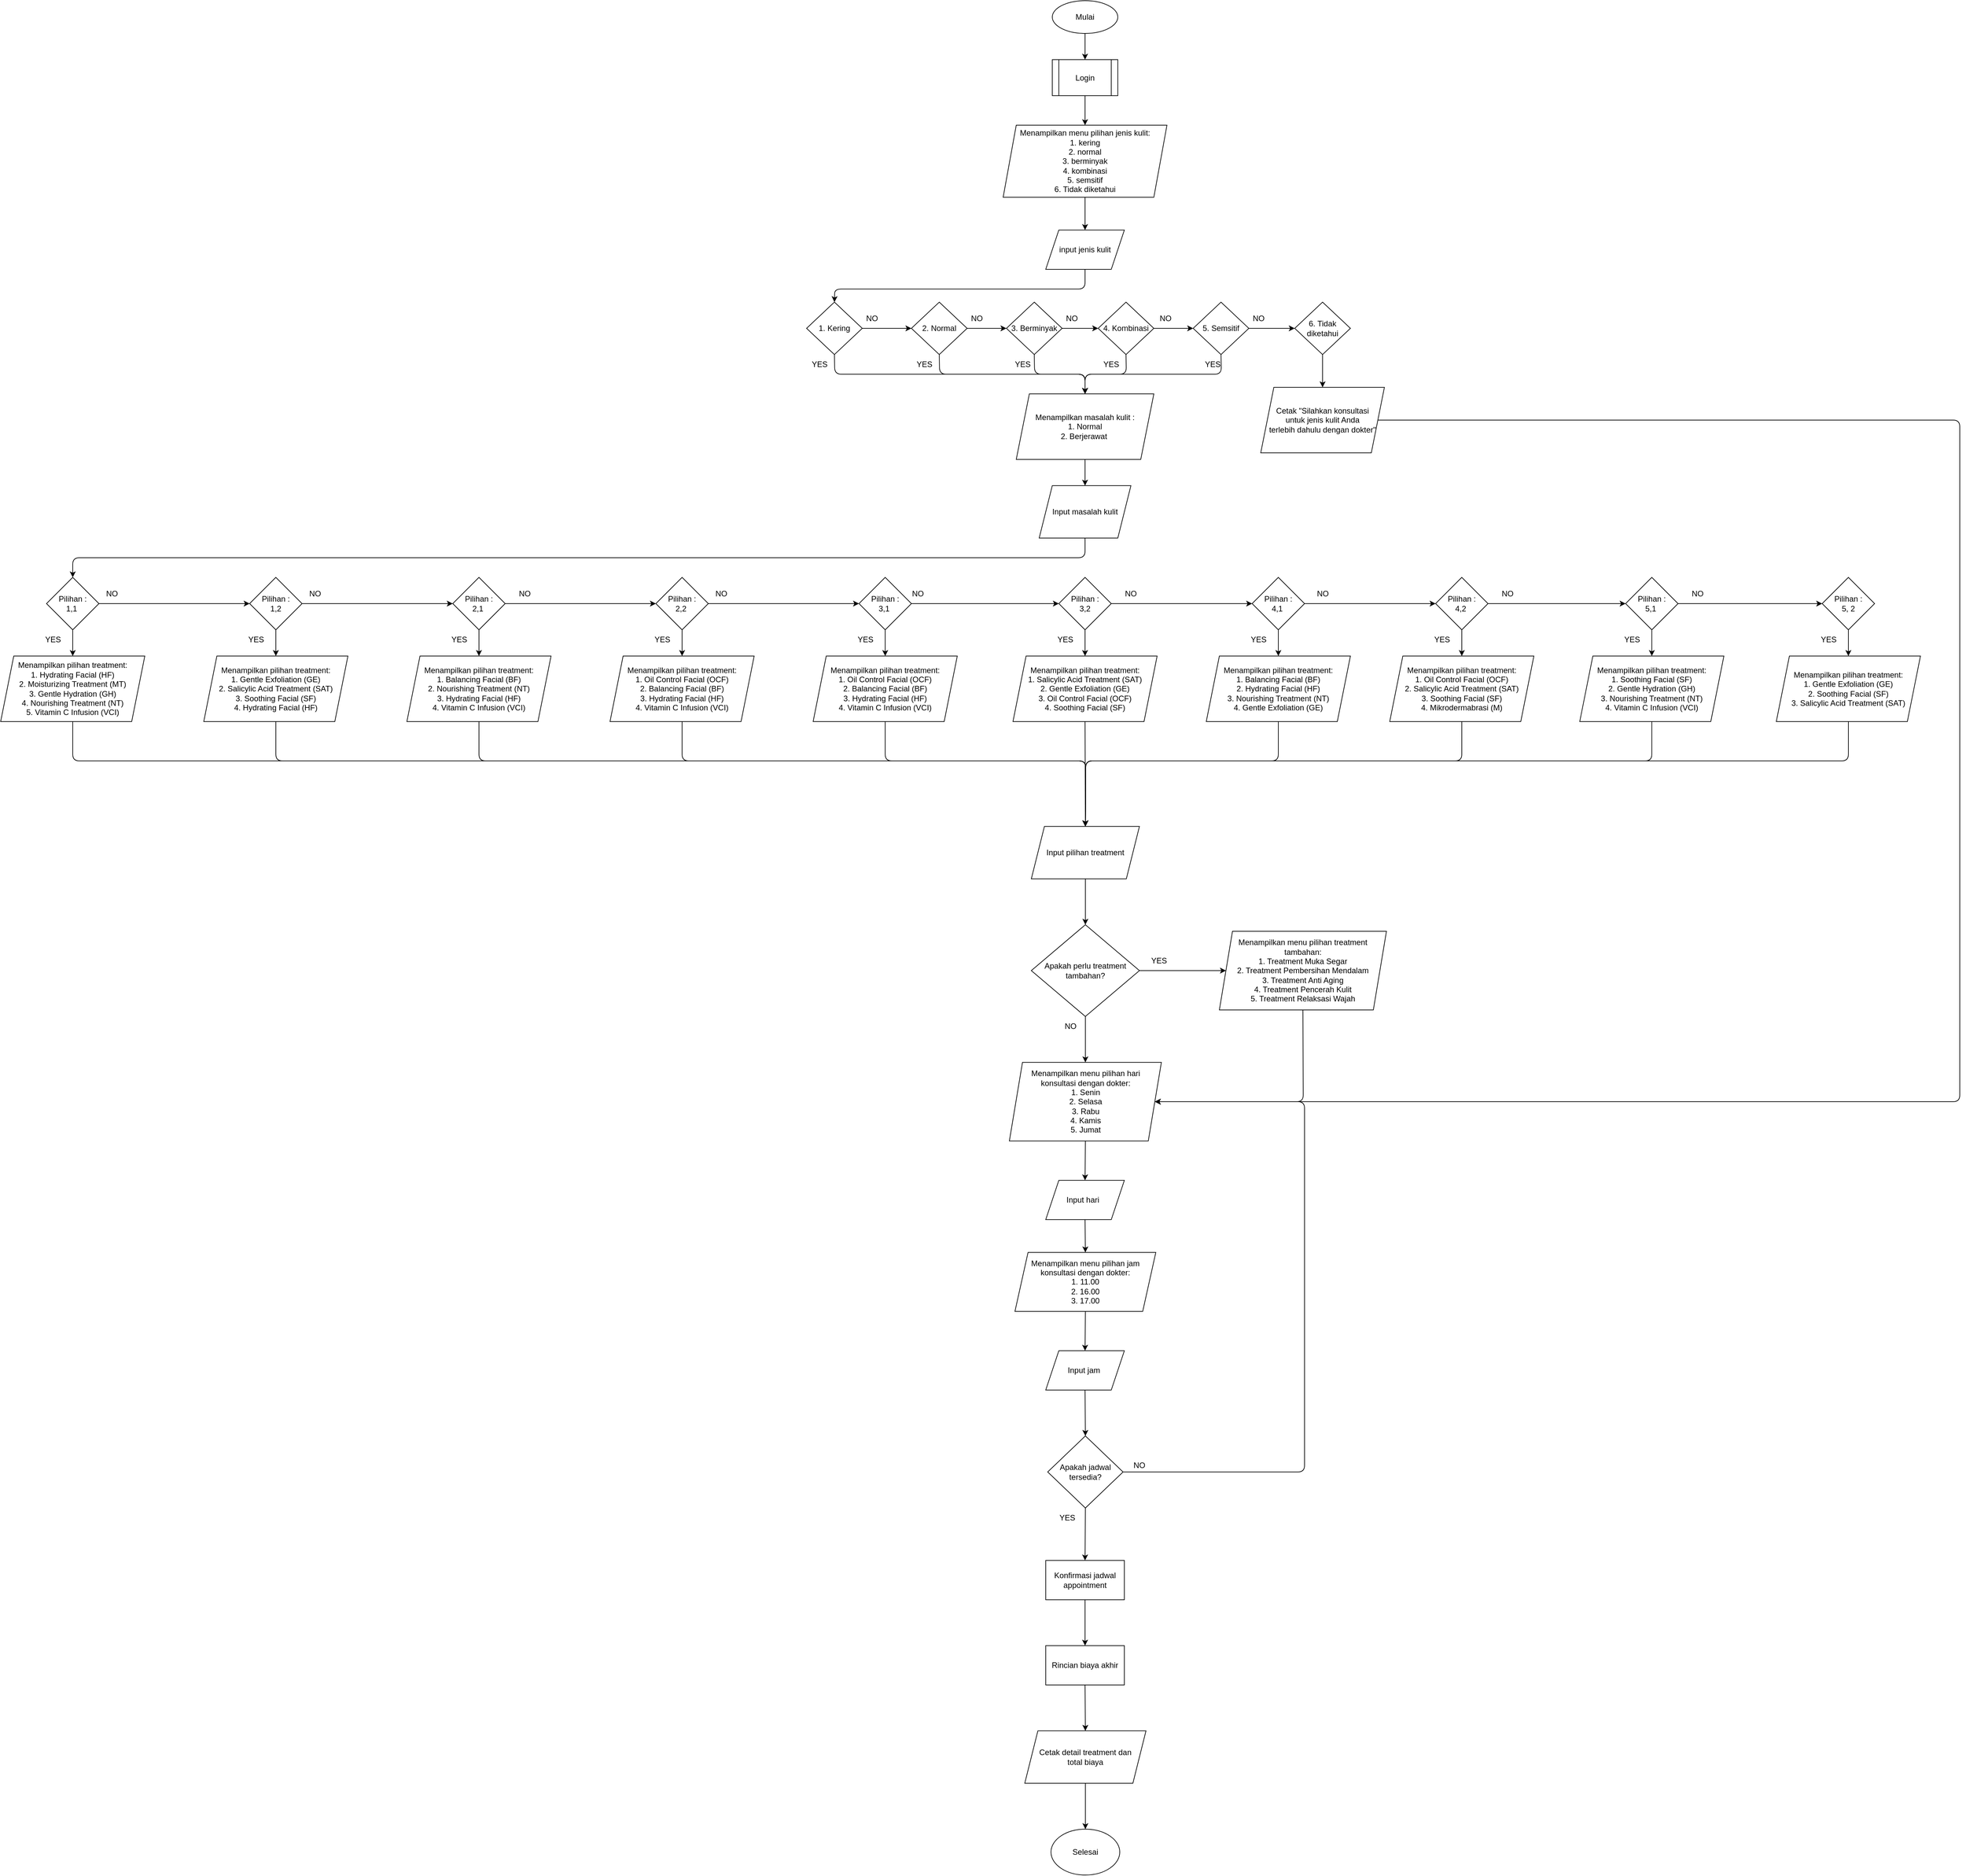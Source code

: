 <mxfile>
    <diagram id="M2xDNIhOBhWgQVgV__6K" name="Page-1">
        <mxGraphModel dx="3080" dy="1726" grid="1" gridSize="10" guides="1" tooltips="1" connect="1" arrows="1" fold="1" page="1" pageScale="1" pageWidth="850" pageHeight="1100" math="0" shadow="0">
            <root>
                <mxCell id="0"/>
                <mxCell id="1" parent="0"/>
                <mxCell id="46" style="edgeStyle=none;html=1;exitX=0.5;exitY=1;exitDx=0;exitDy=0;entryX=0.5;entryY=0;entryDx=0;entryDy=0;" edge="1" parent="1" source="3" target="6">
                    <mxGeometry relative="1" as="geometry"/>
                </mxCell>
                <mxCell id="3" value="Mulai" style="ellipse;whiteSpace=wrap;html=1;" parent="1" vertex="1">
                    <mxGeometry x="375" y="-1080" width="100" height="50" as="geometry"/>
                </mxCell>
                <mxCell id="47" style="edgeStyle=none;html=1;exitX=0.5;exitY=1;exitDx=0;exitDy=0;entryX=0.5;entryY=0;entryDx=0;entryDy=0;" edge="1" parent="1" source="6" target="8">
                    <mxGeometry relative="1" as="geometry"/>
                </mxCell>
                <mxCell id="6" value="Login" style="shape=process;whiteSpace=wrap;html=1;backgroundOutline=1;" parent="1" vertex="1">
                    <mxGeometry x="375" y="-990" width="100" height="55" as="geometry"/>
                </mxCell>
                <mxCell id="48" style="edgeStyle=none;html=1;exitX=0.5;exitY=1;exitDx=0;exitDy=0;entryX=0.5;entryY=0;entryDx=0;entryDy=0;" edge="1" parent="1" source="8" target="10">
                    <mxGeometry relative="1" as="geometry"/>
                </mxCell>
                <mxCell id="8" value="Menampilkan menu pilihan jenis kulit:&lt;br&gt;1. kering&lt;br&gt;2. normal&lt;br&gt;3. berminyak&lt;br&gt;4. kombinasi&lt;br&gt;5. semsitif&lt;br&gt;6. Tidak diketahui" style="shape=parallelogram;perimeter=parallelogramPerimeter;whiteSpace=wrap;html=1;fixedSize=1;" parent="1" vertex="1">
                    <mxGeometry x="300" y="-890" width="250" height="110" as="geometry"/>
                </mxCell>
                <mxCell id="102" style="edgeStyle=none;html=1;exitX=0.5;exitY=1;exitDx=0;exitDy=0;entryX=0.5;entryY=0;entryDx=0;entryDy=0;" edge="1" parent="1" source="10" target="100">
                    <mxGeometry relative="1" as="geometry">
                        <Array as="points">
                            <mxPoint x="425" y="-640"/>
                            <mxPoint x="43" y="-640"/>
                        </Array>
                    </mxGeometry>
                </mxCell>
                <mxCell id="10" value="input jenis kulit" style="shape=parallelogram;perimeter=parallelogramPerimeter;whiteSpace=wrap;html=1;fixedSize=1;" parent="1" vertex="1">
                    <mxGeometry x="365" y="-730" width="120" height="60" as="geometry"/>
                </mxCell>
                <mxCell id="50" style="edgeStyle=none;html=1;exitX=0.5;exitY=1;exitDx=0;exitDy=0;entryX=0.5;entryY=0;entryDx=0;entryDy=0;" edge="1" parent="1" source="12" target="13">
                    <mxGeometry relative="1" as="geometry"/>
                </mxCell>
                <mxCell id="12" value="Menampilkan masalah kulit :&lt;br&gt;1. Normal&lt;br&gt;2. Berjerawat&amp;nbsp;" style="shape=parallelogram;perimeter=parallelogramPerimeter;whiteSpace=wrap;html=1;fixedSize=1;" parent="1" vertex="1">
                    <mxGeometry x="320" y="-480" width="210" height="100" as="geometry"/>
                </mxCell>
                <mxCell id="30" style="edgeStyle=none;html=1;exitX=0.5;exitY=1;exitDx=0;exitDy=0;entryX=0.5;entryY=0;entryDx=0;entryDy=0;" parent="1" source="13" target="15" edge="1">
                    <mxGeometry relative="1" as="geometry">
                        <Array as="points">
                            <mxPoint x="425" y="-230"/>
                            <mxPoint x="-1120" y="-230"/>
                        </Array>
                    </mxGeometry>
                </mxCell>
                <mxCell id="13" value="Input masalah kulit" style="shape=parallelogram;perimeter=parallelogramPerimeter;whiteSpace=wrap;html=1;fixedSize=1;" parent="1" vertex="1">
                    <mxGeometry x="355" y="-340" width="140" height="80" as="geometry"/>
                </mxCell>
                <mxCell id="54" style="edgeStyle=none;html=1;exitX=0.5;exitY=1;exitDx=0;exitDy=0;entryX=0.5;entryY=0;entryDx=0;entryDy=0;" edge="1" parent="1" source="15" target="51">
                    <mxGeometry relative="1" as="geometry"/>
                </mxCell>
                <mxCell id="87" style="edgeStyle=none;html=1;exitX=1;exitY=0.5;exitDx=0;exitDy=0;entryX=0;entryY=0.5;entryDx=0;entryDy=0;" edge="1" parent="1" source="15" target="16">
                    <mxGeometry relative="1" as="geometry"/>
                </mxCell>
                <mxCell id="15" value="Pilihan :&lt;br&gt;1,1&amp;nbsp;" style="rhombus;whiteSpace=wrap;html=1;" parent="1" vertex="1">
                    <mxGeometry x="-1160" y="-200" width="80" height="80" as="geometry"/>
                </mxCell>
                <mxCell id="55" style="edgeStyle=none;html=1;exitX=0.5;exitY=1;exitDx=0;exitDy=0;entryX=0.5;entryY=0;entryDx=0;entryDy=0;" edge="1" parent="1" source="16" target="52">
                    <mxGeometry relative="1" as="geometry"/>
                </mxCell>
                <mxCell id="88" style="edgeStyle=none;html=1;exitX=1;exitY=0.5;exitDx=0;exitDy=0;entryX=0;entryY=0.5;entryDx=0;entryDy=0;" edge="1" parent="1" source="16" target="17">
                    <mxGeometry relative="1" as="geometry"/>
                </mxCell>
                <mxCell id="16" value="Pilihan :&lt;br&gt;1,2" style="rhombus;whiteSpace=wrap;html=1;" parent="1" vertex="1">
                    <mxGeometry x="-850" y="-200" width="80" height="80" as="geometry"/>
                </mxCell>
                <mxCell id="56" style="edgeStyle=none;html=1;exitX=0.5;exitY=1;exitDx=0;exitDy=0;entryX=0.5;entryY=0;entryDx=0;entryDy=0;" edge="1" parent="1" source="17" target="53">
                    <mxGeometry relative="1" as="geometry"/>
                </mxCell>
                <mxCell id="89" style="edgeStyle=none;html=1;exitX=1;exitY=0.5;exitDx=0;exitDy=0;entryX=0;entryY=0.5;entryDx=0;entryDy=0;" edge="1" parent="1" source="17" target="18">
                    <mxGeometry relative="1" as="geometry"/>
                </mxCell>
                <mxCell id="17" value="Pilihan :&lt;br&gt;2,1&amp;nbsp;" style="rhombus;whiteSpace=wrap;html=1;" parent="1" vertex="1">
                    <mxGeometry x="-540" y="-200" width="80" height="80" as="geometry"/>
                </mxCell>
                <mxCell id="58" style="edgeStyle=none;html=1;exitX=0.5;exitY=1;exitDx=0;exitDy=0;entryX=0.5;entryY=0;entryDx=0;entryDy=0;" edge="1" parent="1" source="18" target="57">
                    <mxGeometry relative="1" as="geometry"/>
                </mxCell>
                <mxCell id="90" style="edgeStyle=none;html=1;exitX=1;exitY=0.5;exitDx=0;exitDy=0;entryX=0;entryY=0.5;entryDx=0;entryDy=0;" edge="1" parent="1" source="18" target="19">
                    <mxGeometry relative="1" as="geometry"/>
                </mxCell>
                <mxCell id="18" value="Pilihan :&lt;br&gt;2,2&amp;nbsp;" style="rhombus;whiteSpace=wrap;html=1;" parent="1" vertex="1">
                    <mxGeometry x="-230" y="-200" width="80" height="80" as="geometry"/>
                </mxCell>
                <mxCell id="60" style="edgeStyle=none;html=1;exitX=0.5;exitY=1;exitDx=0;exitDy=0;entryX=0.5;entryY=0;entryDx=0;entryDy=0;" edge="1" parent="1" source="19" target="59">
                    <mxGeometry relative="1" as="geometry"/>
                </mxCell>
                <mxCell id="91" style="edgeStyle=none;html=1;exitX=1;exitY=0.5;exitDx=0;exitDy=0;entryX=0;entryY=0.5;entryDx=0;entryDy=0;" edge="1" parent="1" source="19" target="20">
                    <mxGeometry relative="1" as="geometry"/>
                </mxCell>
                <mxCell id="19" value="Pilihan :&lt;br&gt;3,1&amp;nbsp;" style="rhombus;whiteSpace=wrap;html=1;" parent="1" vertex="1">
                    <mxGeometry x="80" y="-200" width="80" height="80" as="geometry"/>
                </mxCell>
                <mxCell id="64" style="edgeStyle=none;html=1;exitX=0.5;exitY=1;exitDx=0;exitDy=0;entryX=0.5;entryY=0;entryDx=0;entryDy=0;" edge="1" parent="1" source="21" target="63">
                    <mxGeometry relative="1" as="geometry"/>
                </mxCell>
                <mxCell id="93" style="edgeStyle=none;html=1;exitX=1;exitY=0.5;exitDx=0;exitDy=0;entryX=0;entryY=0.5;entryDx=0;entryDy=0;" edge="1" parent="1" source="21" target="22">
                    <mxGeometry relative="1" as="geometry"/>
                </mxCell>
                <mxCell id="21" value="Pilihan :&lt;br&gt;4,1&amp;nbsp;" style="rhombus;whiteSpace=wrap;html=1;" parent="1" vertex="1">
                    <mxGeometry x="680" y="-200" width="80" height="80" as="geometry"/>
                </mxCell>
                <mxCell id="72" style="edgeStyle=none;html=1;exitX=0.5;exitY=1;exitDx=0;exitDy=0;entryX=0.5;entryY=0;entryDx=0;entryDy=0;" edge="1" parent="1" source="22" target="67">
                    <mxGeometry relative="1" as="geometry"/>
                </mxCell>
                <mxCell id="94" style="edgeStyle=none;html=1;exitX=1;exitY=0.5;exitDx=0;exitDy=0;entryX=0;entryY=0.5;entryDx=0;entryDy=0;" edge="1" parent="1" source="22" target="65">
                    <mxGeometry relative="1" as="geometry"/>
                </mxCell>
                <mxCell id="22" value="Pilihan :&lt;br&gt;4,2&amp;nbsp;" style="rhombus;whiteSpace=wrap;html=1;" parent="1" vertex="1">
                    <mxGeometry x="960" y="-200" width="80" height="80" as="geometry"/>
                </mxCell>
                <mxCell id="62" style="edgeStyle=none;html=1;exitX=0.5;exitY=1;exitDx=0;exitDy=0;entryX=0.5;entryY=0;entryDx=0;entryDy=0;" edge="1" parent="1" source="20" target="61">
                    <mxGeometry relative="1" as="geometry"/>
                </mxCell>
                <mxCell id="92" style="edgeStyle=none;html=1;exitX=1;exitY=0.5;exitDx=0;exitDy=0;entryX=0;entryY=0.5;entryDx=0;entryDy=0;" edge="1" parent="1" source="20" target="21">
                    <mxGeometry relative="1" as="geometry"/>
                </mxCell>
                <mxCell id="20" value="Pilihan :&lt;br&gt;3,2" style="rhombus;whiteSpace=wrap;html=1;" parent="1" vertex="1">
                    <mxGeometry x="385" y="-200" width="80" height="80" as="geometry"/>
                </mxCell>
                <mxCell id="76" style="edgeStyle=none;html=1;exitX=0.5;exitY=1;exitDx=0;exitDy=0;entryX=0.5;entryY=0;entryDx=0;entryDy=0;" edge="1" parent="1" source="51" target="75">
                    <mxGeometry relative="1" as="geometry">
                        <Array as="points">
                            <mxPoint x="-1120" y="80"/>
                            <mxPoint x="426" y="80"/>
                        </Array>
                    </mxGeometry>
                </mxCell>
                <mxCell id="51" value="Menampilkan pilihan treatment:&lt;br&gt;1. Hydrating Facial (HF)&lt;br&gt;2. Moisturizing Treatment (MT)&lt;br&gt;3. Gentle Hydration (GH)&lt;br&gt;4. Nourishing Treatment (NT)&lt;br&gt;5. Vitamin C Infusion (VCI)" style="shape=parallelogram;perimeter=parallelogramPerimeter;whiteSpace=wrap;html=1;fixedSize=1;" vertex="1" parent="1">
                    <mxGeometry x="-1230" y="-80" width="220" height="100" as="geometry"/>
                </mxCell>
                <mxCell id="77" style="edgeStyle=none;html=1;exitX=0.5;exitY=1;exitDx=0;exitDy=0;entryX=0.5;entryY=0;entryDx=0;entryDy=0;" edge="1" parent="1" source="52" target="75">
                    <mxGeometry relative="1" as="geometry">
                        <Array as="points">
                            <mxPoint x="-810" y="80"/>
                            <mxPoint x="426" y="80"/>
                        </Array>
                    </mxGeometry>
                </mxCell>
                <mxCell id="52" value="Menampilkan pilihan treatment:&lt;br&gt;1. Gentle Exfoliation (GE)&lt;br&gt;2. Salicylic Acid Treatment (SAT)&lt;br&gt;3. Soothing Facial (SF)&lt;br&gt;4. Hydrating Facial (HF)" style="shape=parallelogram;perimeter=parallelogramPerimeter;whiteSpace=wrap;html=1;fixedSize=1;" vertex="1" parent="1">
                    <mxGeometry x="-920" y="-80" width="220" height="100" as="geometry"/>
                </mxCell>
                <mxCell id="78" style="edgeStyle=none;html=1;exitX=0.5;exitY=1;exitDx=0;exitDy=0;entryX=0.5;entryY=0;entryDx=0;entryDy=0;" edge="1" parent="1" source="53" target="75">
                    <mxGeometry relative="1" as="geometry">
                        <Array as="points">
                            <mxPoint x="-500" y="80"/>
                            <mxPoint x="426" y="80"/>
                        </Array>
                    </mxGeometry>
                </mxCell>
                <mxCell id="53" value="Menampilkan pilihan treatment:&lt;br&gt;1. Balancing Facial (BF)&lt;br&gt;2. Nourishing Treatment (NT)&lt;br&gt;3. Hydrating Facial (HF)&lt;br&gt;4. Vitamin C Infusion (VCI)" style="shape=parallelogram;perimeter=parallelogramPerimeter;whiteSpace=wrap;html=1;fixedSize=1;" vertex="1" parent="1">
                    <mxGeometry x="-610" y="-80" width="220" height="100" as="geometry"/>
                </mxCell>
                <mxCell id="79" style="edgeStyle=none;html=1;exitX=0.5;exitY=1;exitDx=0;exitDy=0;entryX=0.5;entryY=0;entryDx=0;entryDy=0;" edge="1" parent="1" source="57" target="75">
                    <mxGeometry relative="1" as="geometry">
                        <Array as="points">
                            <mxPoint x="-190" y="80"/>
                            <mxPoint x="426" y="80"/>
                        </Array>
                    </mxGeometry>
                </mxCell>
                <mxCell id="57" value="Menampilkan pilihan treatment:&lt;br&gt;1. Oil Control Facial (OCF)&lt;br&gt;2. Balancing Facial (BF)&lt;br&gt;3. Hydrating Facial (HF)&lt;br&gt;4. Vitamin C Infusion (VCI)" style="shape=parallelogram;perimeter=parallelogramPerimeter;whiteSpace=wrap;html=1;fixedSize=1;" vertex="1" parent="1">
                    <mxGeometry x="-300" y="-80" width="220" height="100" as="geometry"/>
                </mxCell>
                <mxCell id="80" style="edgeStyle=none;html=1;exitX=0.5;exitY=1;exitDx=0;exitDy=0;entryX=0.5;entryY=0;entryDx=0;entryDy=0;" edge="1" parent="1" source="59" target="75">
                    <mxGeometry relative="1" as="geometry">
                        <Array as="points">
                            <mxPoint x="120" y="80"/>
                            <mxPoint x="426" y="80"/>
                        </Array>
                    </mxGeometry>
                </mxCell>
                <mxCell id="59" value="Menampilkan pilihan treatment:&lt;br&gt;1. Oil Control Facial (OCF)&lt;br&gt;2. Balancing Facial (BF)&lt;br&gt;3. Hydrating Facial (HF)&lt;br&gt;4. Vitamin C Infusion (VCI)" style="shape=parallelogram;perimeter=parallelogramPerimeter;whiteSpace=wrap;html=1;fixedSize=1;" vertex="1" parent="1">
                    <mxGeometry x="10" y="-80" width="220" height="100" as="geometry"/>
                </mxCell>
                <mxCell id="81" style="edgeStyle=none;html=1;exitX=0.5;exitY=1;exitDx=0;exitDy=0;entryX=0.5;entryY=0;entryDx=0;entryDy=0;" edge="1" parent="1" source="61" target="75">
                    <mxGeometry relative="1" as="geometry"/>
                </mxCell>
                <mxCell id="61" value="Menampilkan pilihan treatment:&lt;br&gt;1. Salicylic Acid Treatment (SAT)&lt;br&gt;2. Gentle Exfoliation (GE)&lt;br&gt;3. Oil Control Facial (OCF)&lt;br&gt;4. Soothing Facial (SF)" style="shape=parallelogram;perimeter=parallelogramPerimeter;whiteSpace=wrap;html=1;fixedSize=1;" vertex="1" parent="1">
                    <mxGeometry x="315" y="-80" width="220" height="100" as="geometry"/>
                </mxCell>
                <mxCell id="82" style="edgeStyle=none;html=1;exitX=0.5;exitY=1;exitDx=0;exitDy=0;entryX=0.5;entryY=0;entryDx=0;entryDy=0;" edge="1" parent="1" source="63" target="75">
                    <mxGeometry relative="1" as="geometry">
                        <Array as="points">
                            <mxPoint x="720" y="80"/>
                            <mxPoint x="426" y="80"/>
                        </Array>
                    </mxGeometry>
                </mxCell>
                <mxCell id="63" value="Menampilkan pilihan treatment:&lt;br&gt;1. Balancing Facial (BF)&lt;br&gt;2. Hydrating Facial (HF)&lt;br&gt;3. Nourishing Treatment (NT)&lt;br&gt;4. Gentle Exfoliation (GE)" style="shape=parallelogram;perimeter=parallelogramPerimeter;whiteSpace=wrap;html=1;fixedSize=1;" vertex="1" parent="1">
                    <mxGeometry x="610" y="-80" width="220" height="100" as="geometry"/>
                </mxCell>
                <mxCell id="73" style="edgeStyle=none;html=1;exitX=0.5;exitY=1;exitDx=0;exitDy=0;entryX=0.5;entryY=0;entryDx=0;entryDy=0;" edge="1" parent="1" source="65" target="68">
                    <mxGeometry relative="1" as="geometry"/>
                </mxCell>
                <mxCell id="95" style="edgeStyle=none;html=1;exitX=1;exitY=0.5;exitDx=0;exitDy=0;entryX=0;entryY=0.5;entryDx=0;entryDy=0;" edge="1" parent="1" source="65" target="66">
                    <mxGeometry relative="1" as="geometry"/>
                </mxCell>
                <mxCell id="65" value="Pilihan :&lt;br&gt;5,1&amp;nbsp;" style="rhombus;whiteSpace=wrap;html=1;" vertex="1" parent="1">
                    <mxGeometry x="1250" y="-200" width="80" height="80" as="geometry"/>
                </mxCell>
                <mxCell id="74" style="edgeStyle=none;html=1;exitX=0.5;exitY=1;exitDx=0;exitDy=0;entryX=0.5;entryY=0;entryDx=0;entryDy=0;" edge="1" parent="1" source="66" target="69">
                    <mxGeometry relative="1" as="geometry"/>
                </mxCell>
                <mxCell id="66" value="Pilihan :&lt;br&gt;5, 2" style="rhombus;whiteSpace=wrap;html=1;" vertex="1" parent="1">
                    <mxGeometry x="1550" y="-200" width="80" height="80" as="geometry"/>
                </mxCell>
                <mxCell id="83" style="edgeStyle=none;html=1;exitX=0.5;exitY=1;exitDx=0;exitDy=0;entryX=0.5;entryY=0;entryDx=0;entryDy=0;" edge="1" parent="1" source="67" target="75">
                    <mxGeometry relative="1" as="geometry">
                        <Array as="points">
                            <mxPoint x="1000" y="80"/>
                            <mxPoint x="426" y="80"/>
                        </Array>
                    </mxGeometry>
                </mxCell>
                <mxCell id="67" value="Menampilkan pilihan treatment:&lt;br&gt;1. Oil Control Facial (OCF)&lt;br&gt;2. Salicylic Acid Treatment (SAT)&lt;br&gt;3. Soothing Facial (SF)&lt;br&gt;4. Mikrodermabrasi (M)" style="shape=parallelogram;perimeter=parallelogramPerimeter;whiteSpace=wrap;html=1;fixedSize=1;" vertex="1" parent="1">
                    <mxGeometry x="890" y="-80" width="220" height="100" as="geometry"/>
                </mxCell>
                <mxCell id="84" style="edgeStyle=none;html=1;exitX=0.5;exitY=1;exitDx=0;exitDy=0;entryX=0.5;entryY=0;entryDx=0;entryDy=0;" edge="1" parent="1" source="68" target="75">
                    <mxGeometry relative="1" as="geometry">
                        <Array as="points">
                            <mxPoint x="1290" y="80"/>
                            <mxPoint x="426" y="80"/>
                        </Array>
                    </mxGeometry>
                </mxCell>
                <mxCell id="68" value="Menampilkan pilihan treatment:&lt;br&gt;1. Soothing Facial (SF)&lt;br&gt;2. Gentle Hydration (GH)&lt;br&gt;3. Nourishing Treatment (NT)&lt;br&gt;4. Vitamin C Infusion (VCI)" style="shape=parallelogram;perimeter=parallelogramPerimeter;whiteSpace=wrap;html=1;fixedSize=1;" vertex="1" parent="1">
                    <mxGeometry x="1180" y="-80" width="220" height="100" as="geometry"/>
                </mxCell>
                <mxCell id="85" style="edgeStyle=none;html=1;exitX=0.5;exitY=1;exitDx=0;exitDy=0;entryX=0.5;entryY=0;entryDx=0;entryDy=0;" edge="1" parent="1" source="69" target="75">
                    <mxGeometry relative="1" as="geometry">
                        <Array as="points">
                            <mxPoint x="1590" y="80"/>
                            <mxPoint x="426" y="80"/>
                        </Array>
                    </mxGeometry>
                </mxCell>
                <mxCell id="69" value="Menampilkan pilihan treatment:&lt;br&gt;1. Gentle Exfoliation (GE)&lt;br&gt;2. Soothing Facial (SF)&lt;br&gt;3. Salicylic Acid Treatment (SAT)" style="shape=parallelogram;perimeter=parallelogramPerimeter;whiteSpace=wrap;html=1;fixedSize=1;" vertex="1" parent="1">
                    <mxGeometry x="1480" y="-80" width="220" height="100" as="geometry"/>
                </mxCell>
                <mxCell id="120" style="edgeStyle=none;html=1;exitX=0.5;exitY=1;exitDx=0;exitDy=0;entryX=0.5;entryY=0;entryDx=0;entryDy=0;" edge="1" parent="1" source="75" target="119">
                    <mxGeometry relative="1" as="geometry"/>
                </mxCell>
                <mxCell id="75" value="Input pilihan treatment" style="shape=parallelogram;perimeter=parallelogramPerimeter;whiteSpace=wrap;html=1;fixedSize=1;" vertex="1" parent="1">
                    <mxGeometry x="343" y="180" width="165" height="80" as="geometry"/>
                </mxCell>
                <mxCell id="110" style="edgeStyle=none;html=1;exitX=0.5;exitY=1;exitDx=0;exitDy=0;entryX=0.5;entryY=0;entryDx=0;entryDy=0;" edge="1" parent="1" source="96" target="12">
                    <mxGeometry relative="1" as="geometry">
                        <mxPoint x="430" y="-530" as="targetPoint"/>
                        <Array as="points">
                            <mxPoint x="348" y="-510"/>
                            <mxPoint x="425" y="-510"/>
                        </Array>
                    </mxGeometry>
                </mxCell>
                <mxCell id="116" style="edgeStyle=none;html=1;exitX=1;exitY=0.5;exitDx=0;exitDy=0;entryX=0;entryY=0.5;entryDx=0;entryDy=0;" edge="1" parent="1" source="96" target="99">
                    <mxGeometry relative="1" as="geometry"/>
                </mxCell>
                <mxCell id="96" value="3. Berminyak" style="rhombus;whiteSpace=wrap;html=1;" vertex="1" parent="1">
                    <mxGeometry x="305" y="-620" width="85" height="80" as="geometry"/>
                </mxCell>
                <mxCell id="109" style="edgeStyle=none;html=1;exitX=0.5;exitY=1;exitDx=0;exitDy=0;entryX=0.5;entryY=0;entryDx=0;entryDy=0;" edge="1" parent="1" source="97" target="12">
                    <mxGeometry relative="1" as="geometry">
                        <Array as="points">
                            <mxPoint x="203" y="-510"/>
                            <mxPoint x="425" y="-510"/>
                        </Array>
                    </mxGeometry>
                </mxCell>
                <mxCell id="115" style="edgeStyle=none;html=1;exitX=1;exitY=0.5;exitDx=0;exitDy=0;entryX=0;entryY=0.5;entryDx=0;entryDy=0;" edge="1" parent="1" source="97" target="96">
                    <mxGeometry relative="1" as="geometry"/>
                </mxCell>
                <mxCell id="97" value="2. Normal" style="rhombus;whiteSpace=wrap;html=1;" vertex="1" parent="1">
                    <mxGeometry x="160" y="-620" width="85" height="80" as="geometry"/>
                </mxCell>
                <mxCell id="112" style="edgeStyle=none;html=1;exitX=0.5;exitY=1;exitDx=0;exitDy=0;entryX=0.5;entryY=0;entryDx=0;entryDy=0;" edge="1" parent="1" source="98" target="12">
                    <mxGeometry relative="1" as="geometry">
                        <Array as="points">
                            <mxPoint x="633" y="-510"/>
                            <mxPoint x="425" y="-510"/>
                        </Array>
                    </mxGeometry>
                </mxCell>
                <mxCell id="118" style="edgeStyle=none;html=1;exitX=1;exitY=0.5;exitDx=0;exitDy=0;entryX=0;entryY=0.5;entryDx=0;entryDy=0;" edge="1" parent="1" source="98" target="101">
                    <mxGeometry relative="1" as="geometry"/>
                </mxCell>
                <mxCell id="98" value="5. Semsitif" style="rhombus;whiteSpace=wrap;html=1;" vertex="1" parent="1">
                    <mxGeometry x="590" y="-620" width="85" height="80" as="geometry"/>
                </mxCell>
                <mxCell id="111" style="edgeStyle=none;html=1;exitX=0.5;exitY=1;exitDx=0;exitDy=0;entryX=0.5;entryY=0;entryDx=0;entryDy=0;" edge="1" parent="1" source="99" target="12">
                    <mxGeometry relative="1" as="geometry">
                        <Array as="points">
                            <mxPoint x="488" y="-510"/>
                            <mxPoint x="425" y="-510"/>
                        </Array>
                    </mxGeometry>
                </mxCell>
                <mxCell id="117" style="edgeStyle=none;html=1;exitX=1;exitY=0.5;exitDx=0;exitDy=0;entryX=0;entryY=0.5;entryDx=0;entryDy=0;" edge="1" parent="1" source="99" target="98">
                    <mxGeometry relative="1" as="geometry"/>
                </mxCell>
                <mxCell id="99" value="4. Kombinasi" style="rhombus;whiteSpace=wrap;html=1;" vertex="1" parent="1">
                    <mxGeometry x="445" y="-620" width="85" height="80" as="geometry"/>
                </mxCell>
                <mxCell id="108" style="edgeStyle=none;html=1;exitX=0.5;exitY=1;exitDx=0;exitDy=0;entryX=0.5;entryY=0;entryDx=0;entryDy=0;" edge="1" parent="1" source="100" target="12">
                    <mxGeometry relative="1" as="geometry">
                        <Array as="points">
                            <mxPoint x="43" y="-510"/>
                            <mxPoint x="425" y="-510"/>
                        </Array>
                    </mxGeometry>
                </mxCell>
                <mxCell id="114" style="edgeStyle=none;html=1;exitX=1;exitY=0.5;exitDx=0;exitDy=0;entryX=0;entryY=0.5;entryDx=0;entryDy=0;" edge="1" parent="1" source="100" target="97">
                    <mxGeometry relative="1" as="geometry"/>
                </mxCell>
                <mxCell id="100" value="1. Kering" style="rhombus;whiteSpace=wrap;html=1;" vertex="1" parent="1">
                    <mxGeometry y="-620" width="85" height="80" as="geometry"/>
                </mxCell>
                <mxCell id="146" style="edgeStyle=none;html=1;exitX=0.5;exitY=1;exitDx=0;exitDy=0;entryX=0.5;entryY=0;entryDx=0;entryDy=0;" edge="1" parent="1" source="101" target="145">
                    <mxGeometry relative="1" as="geometry"/>
                </mxCell>
                <mxCell id="101" value="6. Tidak diketahui" style="rhombus;whiteSpace=wrap;html=1;" vertex="1" parent="1">
                    <mxGeometry x="745" y="-620" width="85" height="80" as="geometry"/>
                </mxCell>
                <mxCell id="122" style="edgeStyle=none;html=1;exitX=1;exitY=0.5;exitDx=0;exitDy=0;entryX=0;entryY=0.5;entryDx=0;entryDy=0;" edge="1" parent="1" source="119" target="121">
                    <mxGeometry relative="1" as="geometry"/>
                </mxCell>
                <mxCell id="124" style="edgeStyle=none;html=1;exitX=0.5;exitY=1;exitDx=0;exitDy=0;entryX=0.5;entryY=0;entryDx=0;entryDy=0;" edge="1" parent="1" source="119" target="123">
                    <mxGeometry relative="1" as="geometry"/>
                </mxCell>
                <mxCell id="119" value="Apakah perlu treatment tambahan?" style="rhombus;whiteSpace=wrap;html=1;" vertex="1" parent="1">
                    <mxGeometry x="343" y="330" width="165" height="140" as="geometry"/>
                </mxCell>
                <mxCell id="137" style="edgeStyle=none;html=1;exitX=0.5;exitY=1;exitDx=0;exitDy=0;entryX=1;entryY=0.5;entryDx=0;entryDy=0;" edge="1" parent="1" source="121" target="123">
                    <mxGeometry relative="1" as="geometry">
                        <Array as="points">
                            <mxPoint x="758" y="600"/>
                        </Array>
                    </mxGeometry>
                </mxCell>
                <mxCell id="121" value="Menampilkan menu pilihan treatment tambahan:&lt;br&gt;1. Treatment Muka Segar&lt;br&gt;2. Treatment Pembersihan Mendalam&lt;br&gt;3. Treatment Anti Aging&lt;br&gt;4. Treatment Pencerah Kulit&lt;br&gt;5. Treatment Relaksasi Wajah" style="shape=parallelogram;perimeter=parallelogramPerimeter;whiteSpace=wrap;html=1;fixedSize=1;" vertex="1" parent="1">
                    <mxGeometry x="630" y="340" width="255" height="120" as="geometry"/>
                </mxCell>
                <mxCell id="126" style="edgeStyle=none;html=1;exitX=0.5;exitY=1;exitDx=0;exitDy=0;entryX=0.5;entryY=0;entryDx=0;entryDy=0;" edge="1" parent="1" source="123" target="125">
                    <mxGeometry relative="1" as="geometry"/>
                </mxCell>
                <mxCell id="123" value="Menampilkan menu pilihan hari &lt;br&gt;konsultasi dengan dokter:&lt;br&gt;1. Senin&lt;br&gt;2. Selasa&lt;br&gt;3. Rabu&lt;br&gt;4. Kamis&lt;br&gt;5. Jumat" style="shape=parallelogram;perimeter=parallelogramPerimeter;whiteSpace=wrap;html=1;fixedSize=1;" vertex="1" parent="1">
                    <mxGeometry x="309.5" y="540" width="232" height="120" as="geometry"/>
                </mxCell>
                <mxCell id="128" style="edgeStyle=none;html=1;exitX=0.5;exitY=1;exitDx=0;exitDy=0;entryX=0.5;entryY=0;entryDx=0;entryDy=0;" edge="1" parent="1" source="125" target="127">
                    <mxGeometry relative="1" as="geometry"/>
                </mxCell>
                <mxCell id="125" value="Input hari&amp;nbsp;&amp;nbsp;" style="shape=parallelogram;perimeter=parallelogramPerimeter;whiteSpace=wrap;html=1;fixedSize=1;" vertex="1" parent="1">
                    <mxGeometry x="365" y="720" width="120" height="60" as="geometry"/>
                </mxCell>
                <mxCell id="130" style="edgeStyle=none;html=1;exitX=0.5;exitY=1;exitDx=0;exitDy=0;entryX=0.5;entryY=0;entryDx=0;entryDy=0;" edge="1" parent="1" source="127" target="129">
                    <mxGeometry relative="1" as="geometry"/>
                </mxCell>
                <mxCell id="127" value="Menampilkan menu pilihan jam konsultasi dengan dokter:&lt;br&gt;1. 11.00&lt;br&gt;2. 16.00&lt;br&gt;3. 17.00" style="shape=parallelogram;perimeter=parallelogramPerimeter;whiteSpace=wrap;html=1;fixedSize=1;" vertex="1" parent="1">
                    <mxGeometry x="318" y="830" width="215" height="90" as="geometry"/>
                </mxCell>
                <mxCell id="132" style="edgeStyle=none;html=1;exitX=0.5;exitY=1;exitDx=0;exitDy=0;entryX=0.5;entryY=0;entryDx=0;entryDy=0;" edge="1" parent="1" source="129" target="131">
                    <mxGeometry relative="1" as="geometry"/>
                </mxCell>
                <mxCell id="129" value="Input jam&amp;nbsp;" style="shape=parallelogram;perimeter=parallelogramPerimeter;whiteSpace=wrap;html=1;fixedSize=1;" vertex="1" parent="1">
                    <mxGeometry x="365" y="980" width="120" height="60" as="geometry"/>
                </mxCell>
                <mxCell id="133" style="edgeStyle=none;html=1;exitX=1;exitY=0.5;exitDx=0;exitDy=0;entryX=1;entryY=0.5;entryDx=0;entryDy=0;" edge="1" parent="1" source="131" target="123">
                    <mxGeometry relative="1" as="geometry">
                        <Array as="points">
                            <mxPoint x="760" y="1165"/>
                            <mxPoint x="760" y="600"/>
                        </Array>
                    </mxGeometry>
                </mxCell>
                <mxCell id="135" style="edgeStyle=none;html=1;exitX=0.5;exitY=1;exitDx=0;exitDy=0;entryX=0.5;entryY=0;entryDx=0;entryDy=0;" edge="1" parent="1" source="131" target="134">
                    <mxGeometry relative="1" as="geometry"/>
                </mxCell>
                <mxCell id="131" value="Apakah jadwal tersedia?" style="rhombus;whiteSpace=wrap;html=1;" vertex="1" parent="1">
                    <mxGeometry x="368" y="1110" width="115" height="110" as="geometry"/>
                </mxCell>
                <mxCell id="138" style="edgeStyle=none;html=1;exitX=0.5;exitY=1;exitDx=0;exitDy=0;entryX=0.5;entryY=0;entryDx=0;entryDy=0;" edge="1" parent="1" source="134" target="136">
                    <mxGeometry relative="1" as="geometry"/>
                </mxCell>
                <mxCell id="134" value="Konfirmasi jadwal appointment" style="rounded=0;whiteSpace=wrap;html=1;" vertex="1" parent="1">
                    <mxGeometry x="365" y="1300" width="120" height="60" as="geometry"/>
                </mxCell>
                <mxCell id="140" style="edgeStyle=none;html=1;exitX=0.5;exitY=1;exitDx=0;exitDy=0;entryX=0.5;entryY=0;entryDx=0;entryDy=0;" edge="1" parent="1" source="136" target="139">
                    <mxGeometry relative="1" as="geometry"/>
                </mxCell>
                <mxCell id="136" value="Rincian biaya akhir" style="rounded=0;whiteSpace=wrap;html=1;" vertex="1" parent="1">
                    <mxGeometry x="365" y="1430" width="120" height="60" as="geometry"/>
                </mxCell>
                <mxCell id="142" style="edgeStyle=none;html=1;exitX=0.5;exitY=1;exitDx=0;exitDy=0;entryX=0.5;entryY=0;entryDx=0;entryDy=0;" edge="1" parent="1" source="139" target="141">
                    <mxGeometry relative="1" as="geometry"/>
                </mxCell>
                <mxCell id="139" value="Cetak detail treatment dan &lt;br&gt;total biaya" style="shape=parallelogram;perimeter=parallelogramPerimeter;whiteSpace=wrap;html=1;fixedSize=1;" vertex="1" parent="1">
                    <mxGeometry x="333" y="1560" width="185" height="80" as="geometry"/>
                </mxCell>
                <mxCell id="141" value="Selesai" style="ellipse;whiteSpace=wrap;html=1;" vertex="1" parent="1">
                    <mxGeometry x="373" y="1710" width="105" height="70" as="geometry"/>
                </mxCell>
                <mxCell id="143" value="NO" style="text;html=1;strokeColor=none;fillColor=none;align=center;verticalAlign=middle;whiteSpace=wrap;rounded=0;" vertex="1" parent="1">
                    <mxGeometry x="-780" y="-190" width="60" height="30" as="geometry"/>
                </mxCell>
                <mxCell id="144" value="NO" style="text;html=1;strokeColor=none;fillColor=none;align=center;verticalAlign=middle;whiteSpace=wrap;rounded=0;" vertex="1" parent="1">
                    <mxGeometry x="140" y="-190" width="60" height="30" as="geometry"/>
                </mxCell>
                <mxCell id="147" style="edgeStyle=none;html=1;exitX=1;exitY=0.5;exitDx=0;exitDy=0;entryX=1;entryY=0.5;entryDx=0;entryDy=0;" edge="1" parent="1" source="145" target="123">
                    <mxGeometry relative="1" as="geometry">
                        <mxPoint x="1760" y="560" as="targetPoint"/>
                        <Array as="points">
                            <mxPoint x="1760" y="-440"/>
                            <mxPoint x="1760" y="600"/>
                        </Array>
                    </mxGeometry>
                </mxCell>
                <mxCell id="145" value="Cetak &quot;Silahkan konsultasi &lt;br&gt;untuk jenis kulit Anda&lt;br&gt;terlebih dahulu dengan dokter&quot;" style="shape=parallelogram;perimeter=parallelogramPerimeter;whiteSpace=wrap;html=1;fixedSize=1;" vertex="1" parent="1">
                    <mxGeometry x="693.13" y="-490" width="188.75" height="100" as="geometry"/>
                </mxCell>
                <mxCell id="148" value="NO" style="text;html=1;strokeColor=none;fillColor=none;align=center;verticalAlign=middle;whiteSpace=wrap;rounded=0;" vertex="1" parent="1">
                    <mxGeometry x="-160" y="-190" width="60" height="30" as="geometry"/>
                </mxCell>
                <mxCell id="149" value="NO" style="text;html=1;strokeColor=none;fillColor=none;align=center;verticalAlign=middle;whiteSpace=wrap;rounded=0;" vertex="1" parent="1">
                    <mxGeometry x="660" y="-610" width="60" height="30" as="geometry"/>
                </mxCell>
                <mxCell id="150" value="NO" style="text;html=1;strokeColor=none;fillColor=none;align=center;verticalAlign=middle;whiteSpace=wrap;rounded=0;" vertex="1" parent="1">
                    <mxGeometry x="518" y="-610" width="60" height="30" as="geometry"/>
                </mxCell>
                <mxCell id="151" value="NO" style="text;html=1;strokeColor=none;fillColor=none;align=center;verticalAlign=middle;whiteSpace=wrap;rounded=0;" vertex="1" parent="1">
                    <mxGeometry x="375" y="-610" width="60" height="30" as="geometry"/>
                </mxCell>
                <mxCell id="152" value="NO" style="text;html=1;strokeColor=none;fillColor=none;align=center;verticalAlign=middle;whiteSpace=wrap;rounded=0;" vertex="1" parent="1">
                    <mxGeometry x="230" y="-610" width="60" height="30" as="geometry"/>
                </mxCell>
                <mxCell id="153" value="NO" style="text;html=1;strokeColor=none;fillColor=none;align=center;verticalAlign=middle;whiteSpace=wrap;rounded=0;" vertex="1" parent="1">
                    <mxGeometry x="70" y="-610" width="60" height="30" as="geometry"/>
                </mxCell>
                <mxCell id="155" value="NO" style="text;html=1;strokeColor=none;fillColor=none;align=center;verticalAlign=middle;whiteSpace=wrap;rounded=0;" vertex="1" parent="1">
                    <mxGeometry x="-1090" y="-190" width="60" height="30" as="geometry"/>
                </mxCell>
                <mxCell id="156" value="NO" style="text;html=1;strokeColor=none;fillColor=none;align=center;verticalAlign=middle;whiteSpace=wrap;rounded=0;" vertex="1" parent="1">
                    <mxGeometry x="757.51" y="-190" width="60" height="30" as="geometry"/>
                </mxCell>
                <mxCell id="157" value="NO" style="text;html=1;strokeColor=none;fillColor=none;align=center;verticalAlign=middle;whiteSpace=wrap;rounded=0;" vertex="1" parent="1">
                    <mxGeometry x="465" y="-190" width="60" height="30" as="geometry"/>
                </mxCell>
                <mxCell id="158" value="NO" style="text;html=1;strokeColor=none;fillColor=none;align=center;verticalAlign=middle;whiteSpace=wrap;rounded=0;" vertex="1" parent="1">
                    <mxGeometry x="1040" y="-190" width="60" height="30" as="geometry"/>
                </mxCell>
                <mxCell id="159" value="NO" style="text;html=1;strokeColor=none;fillColor=none;align=center;verticalAlign=middle;whiteSpace=wrap;rounded=0;" vertex="1" parent="1">
                    <mxGeometry x="-460" y="-190" width="60" height="30" as="geometry"/>
                </mxCell>
                <mxCell id="160" value="NO" style="text;html=1;strokeColor=none;fillColor=none;align=center;verticalAlign=middle;whiteSpace=wrap;rounded=0;" vertex="1" parent="1">
                    <mxGeometry x="1330" y="-190" width="60" height="30" as="geometry"/>
                </mxCell>
                <mxCell id="161" value="NO" style="text;html=1;strokeColor=none;fillColor=none;align=center;verticalAlign=middle;whiteSpace=wrap;rounded=0;" vertex="1" parent="1">
                    <mxGeometry x="373" y="470" width="60" height="30" as="geometry"/>
                </mxCell>
                <mxCell id="162" value="NO" style="text;html=1;strokeColor=none;fillColor=none;align=center;verticalAlign=middle;whiteSpace=wrap;rounded=0;" vertex="1" parent="1">
                    <mxGeometry x="478" y="1140" width="60" height="30" as="geometry"/>
                </mxCell>
                <mxCell id="163" value="YES" style="text;html=1;strokeColor=none;fillColor=none;align=center;verticalAlign=middle;whiteSpace=wrap;rounded=0;" vertex="1" parent="1">
                    <mxGeometry x="368" y="1220" width="60" height="30" as="geometry"/>
                </mxCell>
                <mxCell id="164" value="YES" style="text;html=1;strokeColor=none;fillColor=none;align=center;verticalAlign=middle;whiteSpace=wrap;rounded=0;" vertex="1" parent="1">
                    <mxGeometry x="508" y="370" width="60" height="30" as="geometry"/>
                </mxCell>
                <mxCell id="165" value="YES" style="text;html=1;strokeColor=none;fillColor=none;align=center;verticalAlign=middle;whiteSpace=wrap;rounded=0;" vertex="1" parent="1">
                    <mxGeometry x="365" y="-120" width="60" height="30" as="geometry"/>
                </mxCell>
                <mxCell id="166" value="YES" style="text;html=1;strokeColor=none;fillColor=none;align=center;verticalAlign=middle;whiteSpace=wrap;rounded=0;" vertex="1" parent="1">
                    <mxGeometry x="-250" y="-120" width="60" height="30" as="geometry"/>
                </mxCell>
                <mxCell id="167" value="YES" style="text;html=1;strokeColor=none;fillColor=none;align=center;verticalAlign=middle;whiteSpace=wrap;rounded=0;" vertex="1" parent="1">
                    <mxGeometry x="60" y="-120" width="60" height="30" as="geometry"/>
                </mxCell>
                <mxCell id="168" value="YES" style="text;html=1;strokeColor=none;fillColor=none;align=center;verticalAlign=middle;whiteSpace=wrap;rounded=0;" vertex="1" parent="1">
                    <mxGeometry x="-870" y="-120" width="60" height="30" as="geometry"/>
                </mxCell>
                <mxCell id="169" value="YES" style="text;html=1;strokeColor=none;fillColor=none;align=center;verticalAlign=middle;whiteSpace=wrap;rounded=0;" vertex="1" parent="1">
                    <mxGeometry x="-560" y="-120" width="60" height="30" as="geometry"/>
                </mxCell>
                <mxCell id="170" value="YES" style="text;html=1;strokeColor=none;fillColor=none;align=center;verticalAlign=middle;whiteSpace=wrap;rounded=0;" vertex="1" parent="1">
                    <mxGeometry x="-1180" y="-120" width="60" height="30" as="geometry"/>
                </mxCell>
                <mxCell id="171" value="YES" style="text;html=1;strokeColor=none;fillColor=none;align=center;verticalAlign=middle;whiteSpace=wrap;rounded=0;" vertex="1" parent="1">
                    <mxGeometry x="1230" y="-120" width="60" height="30" as="geometry"/>
                </mxCell>
                <mxCell id="172" value="YES" style="text;html=1;strokeColor=none;fillColor=none;align=center;verticalAlign=middle;whiteSpace=wrap;rounded=0;" vertex="1" parent="1">
                    <mxGeometry x="940" y="-120" width="60" height="30" as="geometry"/>
                </mxCell>
                <mxCell id="173" value="YES" style="text;html=1;strokeColor=none;fillColor=none;align=center;verticalAlign=middle;whiteSpace=wrap;rounded=0;" vertex="1" parent="1">
                    <mxGeometry x="660" y="-120" width="60" height="30" as="geometry"/>
                </mxCell>
                <mxCell id="175" value="YES" style="text;html=1;strokeColor=none;fillColor=none;align=center;verticalAlign=middle;whiteSpace=wrap;rounded=0;" vertex="1" parent="1">
                    <mxGeometry x="1530" y="-120" width="60" height="30" as="geometry"/>
                </mxCell>
                <mxCell id="176" value="YES" style="text;html=1;strokeColor=none;fillColor=none;align=center;verticalAlign=middle;whiteSpace=wrap;rounded=0;" vertex="1" parent="1">
                    <mxGeometry x="-10" y="-540" width="60" height="30" as="geometry"/>
                </mxCell>
                <mxCell id="177" value="YES" style="text;html=1;strokeColor=none;fillColor=none;align=center;verticalAlign=middle;whiteSpace=wrap;rounded=0;" vertex="1" parent="1">
                    <mxGeometry x="590" y="-540" width="60" height="30" as="geometry"/>
                </mxCell>
                <mxCell id="178" value="YES" style="text;html=1;strokeColor=none;fillColor=none;align=center;verticalAlign=middle;whiteSpace=wrap;rounded=0;" vertex="1" parent="1">
                    <mxGeometry x="435" y="-540" width="60" height="30" as="geometry"/>
                </mxCell>
                <mxCell id="179" value="YES" style="text;html=1;strokeColor=none;fillColor=none;align=center;verticalAlign=middle;whiteSpace=wrap;rounded=0;" vertex="1" parent="1">
                    <mxGeometry x="300" y="-540" width="60" height="30" as="geometry"/>
                </mxCell>
                <mxCell id="180" value="YES" style="text;html=1;strokeColor=none;fillColor=none;align=center;verticalAlign=middle;whiteSpace=wrap;rounded=0;" vertex="1" parent="1">
                    <mxGeometry x="150" y="-540" width="60" height="30" as="geometry"/>
                </mxCell>
            </root>
        </mxGraphModel>
    </diagram>
</mxfile>